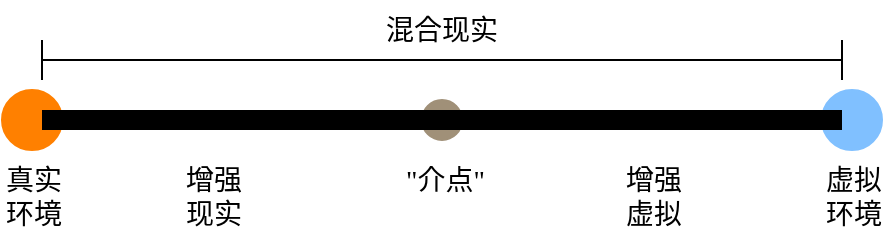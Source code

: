 <mxfile version="26.1.0">
  <diagram name="第 1 页" id="jiCCyVHoRuuDWaUez6bW">
    <mxGraphModel dx="1011" dy="679" grid="1" gridSize="10" guides="1" tooltips="1" connect="1" arrows="1" fold="1" page="1" pageScale="1" pageWidth="827" pageHeight="1169" math="0" shadow="0">
      <root>
        <mxCell id="0" />
        <mxCell id="1" parent="0" />
        <mxCell id="3" value="" style="ellipse;whiteSpace=wrap;fillColor=#FF8000;strokeColor=#FF8000;" vertex="1" parent="1">
          <mxGeometry x="100" y="155" width="30" height="30" as="geometry" />
        </mxCell>
        <mxCell id="5" value="增强&#xa;现实" style="text;strokeColor=none;fillColor=none;fontSize=14;fontFamily=黑体;" vertex="1" parent="1">
          <mxGeometry x="190" y="185" width="30" height="15" as="geometry" />
        </mxCell>
        <mxCell id="6" value="" style="ellipse;whiteSpace=wrap;fillColor=#A09078;strokeColor=#A09078;" vertex="1" parent="1">
          <mxGeometry x="310" y="160" width="20" height="20" as="geometry" />
        </mxCell>
        <mxCell id="7" value="增强&#xa;虚拟" style="text;strokeColor=none;fillColor=none;fontSize=14;fontFamily=黑体;" vertex="1" parent="1">
          <mxGeometry x="410" y="185" width="40" height="20" as="geometry" />
        </mxCell>
        <mxCell id="4" value="" style="ellipse;whiteSpace=wrap;fillColor=#80C0FF;strokeColor=#80C0FF;aspect=fixed;" vertex="1" parent="1">
          <mxGeometry x="510" y="155" width="30" height="30" as="geometry" />
        </mxCell>
        <mxCell id="8" value="混合现实" style="text;strokeColor=none;fillColor=none;fontSize=14;fontFamily=黑体;" vertex="1" parent="1">
          <mxGeometry x="290" y="110" width="100" height="20" as="geometry" />
        </mxCell>
        <mxCell id="9" value="" style="line;strokeColor=#808080;strokeWidth=2;" edge="1" parent="1" source="P927rh4zLfYeR729UNTc-11" target="4">
          <mxGeometry relative="1" as="geometry" />
        </mxCell>
        <mxCell id="P927rh4zLfYeR729UNTc-10" value="" style="line;strokeColor=#808080;strokeWidth=2;" edge="1" parent="1" source="3" target="P927rh4zLfYeR729UNTc-9">
          <mxGeometry relative="1" as="geometry">
            <mxPoint x="140" y="170" as="sourcePoint" />
            <mxPoint x="500" y="170" as="targetPoint" />
          </mxGeometry>
        </mxCell>
        <mxCell id="P927rh4zLfYeR729UNTc-9" value="" style="verticalLabelPosition=bottom;verticalAlign=top;html=1;shape=mxgraph.basic.rect;fillColor2=none;strokeWidth=1;size=20;indent=5;strokeColor=none;gradientColor=light-dark(#a09078, #ededed);gradientDirection=east;fillColor=light-dark(#ff8000, #ededed);" vertex="1" parent="1">
          <mxGeometry x="120" y="165" width="200" height="10" as="geometry" />
        </mxCell>
        <mxCell id="P927rh4zLfYeR729UNTc-12" value="" style="line;strokeColor=#808080;strokeWidth=2;" edge="1" parent="1" source="P927rh4zLfYeR729UNTc-9" target="P927rh4zLfYeR729UNTc-11">
          <mxGeometry relative="1" as="geometry">
            <mxPoint x="320" y="170" as="sourcePoint" />
            <mxPoint x="500" y="170" as="targetPoint" />
          </mxGeometry>
        </mxCell>
        <mxCell id="P927rh4zLfYeR729UNTc-11" value="" style="verticalLabelPosition=bottom;verticalAlign=top;html=1;shape=mxgraph.basic.rect;fillColor2=none;strokeWidth=1;size=20;indent=5;strokeColor=none;fillColor=light-dark(#a19077, #ededed);gradientColor=light-dark(#80c0ff, #ededed);gradientDirection=east;" vertex="1" parent="1">
          <mxGeometry x="320" y="165" width="200" height="10" as="geometry" />
        </mxCell>
        <mxCell id="P927rh4zLfYeR729UNTc-13" value="" style="endArrow=none;html=1;rounded=0;" edge="1" parent="1">
          <mxGeometry width="50" height="50" relative="1" as="geometry">
            <mxPoint x="120" y="140" as="sourcePoint" />
            <mxPoint x="520" y="140" as="targetPoint" />
          </mxGeometry>
        </mxCell>
        <mxCell id="P927rh4zLfYeR729UNTc-14" value="" style="endArrow=none;html=1;rounded=0;" edge="1" parent="1">
          <mxGeometry width="50" height="50" relative="1" as="geometry">
            <mxPoint x="120" y="150" as="sourcePoint" />
            <mxPoint x="120" y="130" as="targetPoint" />
          </mxGeometry>
        </mxCell>
        <mxCell id="P927rh4zLfYeR729UNTc-15" value="" style="endArrow=none;html=1;rounded=0;" edge="1" parent="1">
          <mxGeometry width="50" height="50" relative="1" as="geometry">
            <mxPoint x="520" y="150" as="sourcePoint" />
            <mxPoint x="520" y="130" as="targetPoint" />
          </mxGeometry>
        </mxCell>
        <mxCell id="P927rh4zLfYeR729UNTc-16" value="&quot;介点&quot;" style="text;strokeColor=none;fillColor=none;fontSize=14;fontFamily=黑体;" vertex="1" parent="1">
          <mxGeometry x="300" y="185" width="40" height="15" as="geometry" />
        </mxCell>
        <mxCell id="P927rh4zLfYeR729UNTc-18" value="真实&#xa;环境" style="text;strokeColor=none;fillColor=none;fontSize=14;fontFamily=黑体;" vertex="1" parent="1">
          <mxGeometry x="100" y="185" width="30" height="15" as="geometry" />
        </mxCell>
        <mxCell id="P927rh4zLfYeR729UNTc-19" value="虚拟&#xa;环境" style="text;strokeColor=none;fillColor=none;fontSize=14;fontFamily=黑体;" vertex="1" parent="1">
          <mxGeometry x="510" y="185" width="30" height="15" as="geometry" />
        </mxCell>
      </root>
    </mxGraphModel>
  </diagram>
</mxfile>
